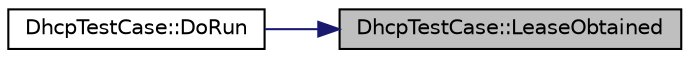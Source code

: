 digraph "DhcpTestCase::LeaseObtained"
{
 // LATEX_PDF_SIZE
  edge [fontname="Helvetica",fontsize="10",labelfontname="Helvetica",labelfontsize="10"];
  node [fontname="Helvetica",fontsize="10",shape=record];
  rankdir="RL";
  Node1 [label="DhcpTestCase::LeaseObtained",height=0.2,width=0.4,color="black", fillcolor="grey75", style="filled", fontcolor="black",tooltip="Triggered by an address lease on a client."];
  Node1 -> Node2 [dir="back",color="midnightblue",fontsize="10",style="solid",fontname="Helvetica"];
  Node2 [label="DhcpTestCase::DoRun",height=0.2,width=0.4,color="black", fillcolor="white", style="filled",URL="$class_dhcp_test_case.html#ac3d1034cf3b85bd4ecd2bc0bf2345e29",tooltip="Implementation to actually run this TestCase."];
}
